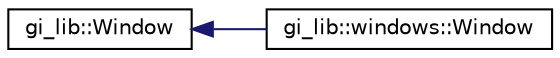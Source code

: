 digraph "Graphical Class Hierarchy"
{
  edge [fontname="Helvetica",fontsize="10",labelfontname="Helvetica",labelfontsize="10"];
  node [fontname="Helvetica",fontsize="10",shape=record];
  rankdir="LR";
  Node1 [label="gi_lib::Window",height=0.2,width=0.4,color="black", fillcolor="white", style="filled",URL="$classgi__lib_1_1_window.html",tooltip="A window. "];
  Node1 -> Node2 [dir="back",color="midnightblue",fontsize="10",style="solid",fontname="Helvetica"];
  Node2 [label="gi_lib::windows::Window",height=0.2,width=0.4,color="black", fillcolor="white", style="filled",URL="$classgi__lib_1_1windows_1_1_window.html",tooltip="A window under Windows, lel. "];
}
